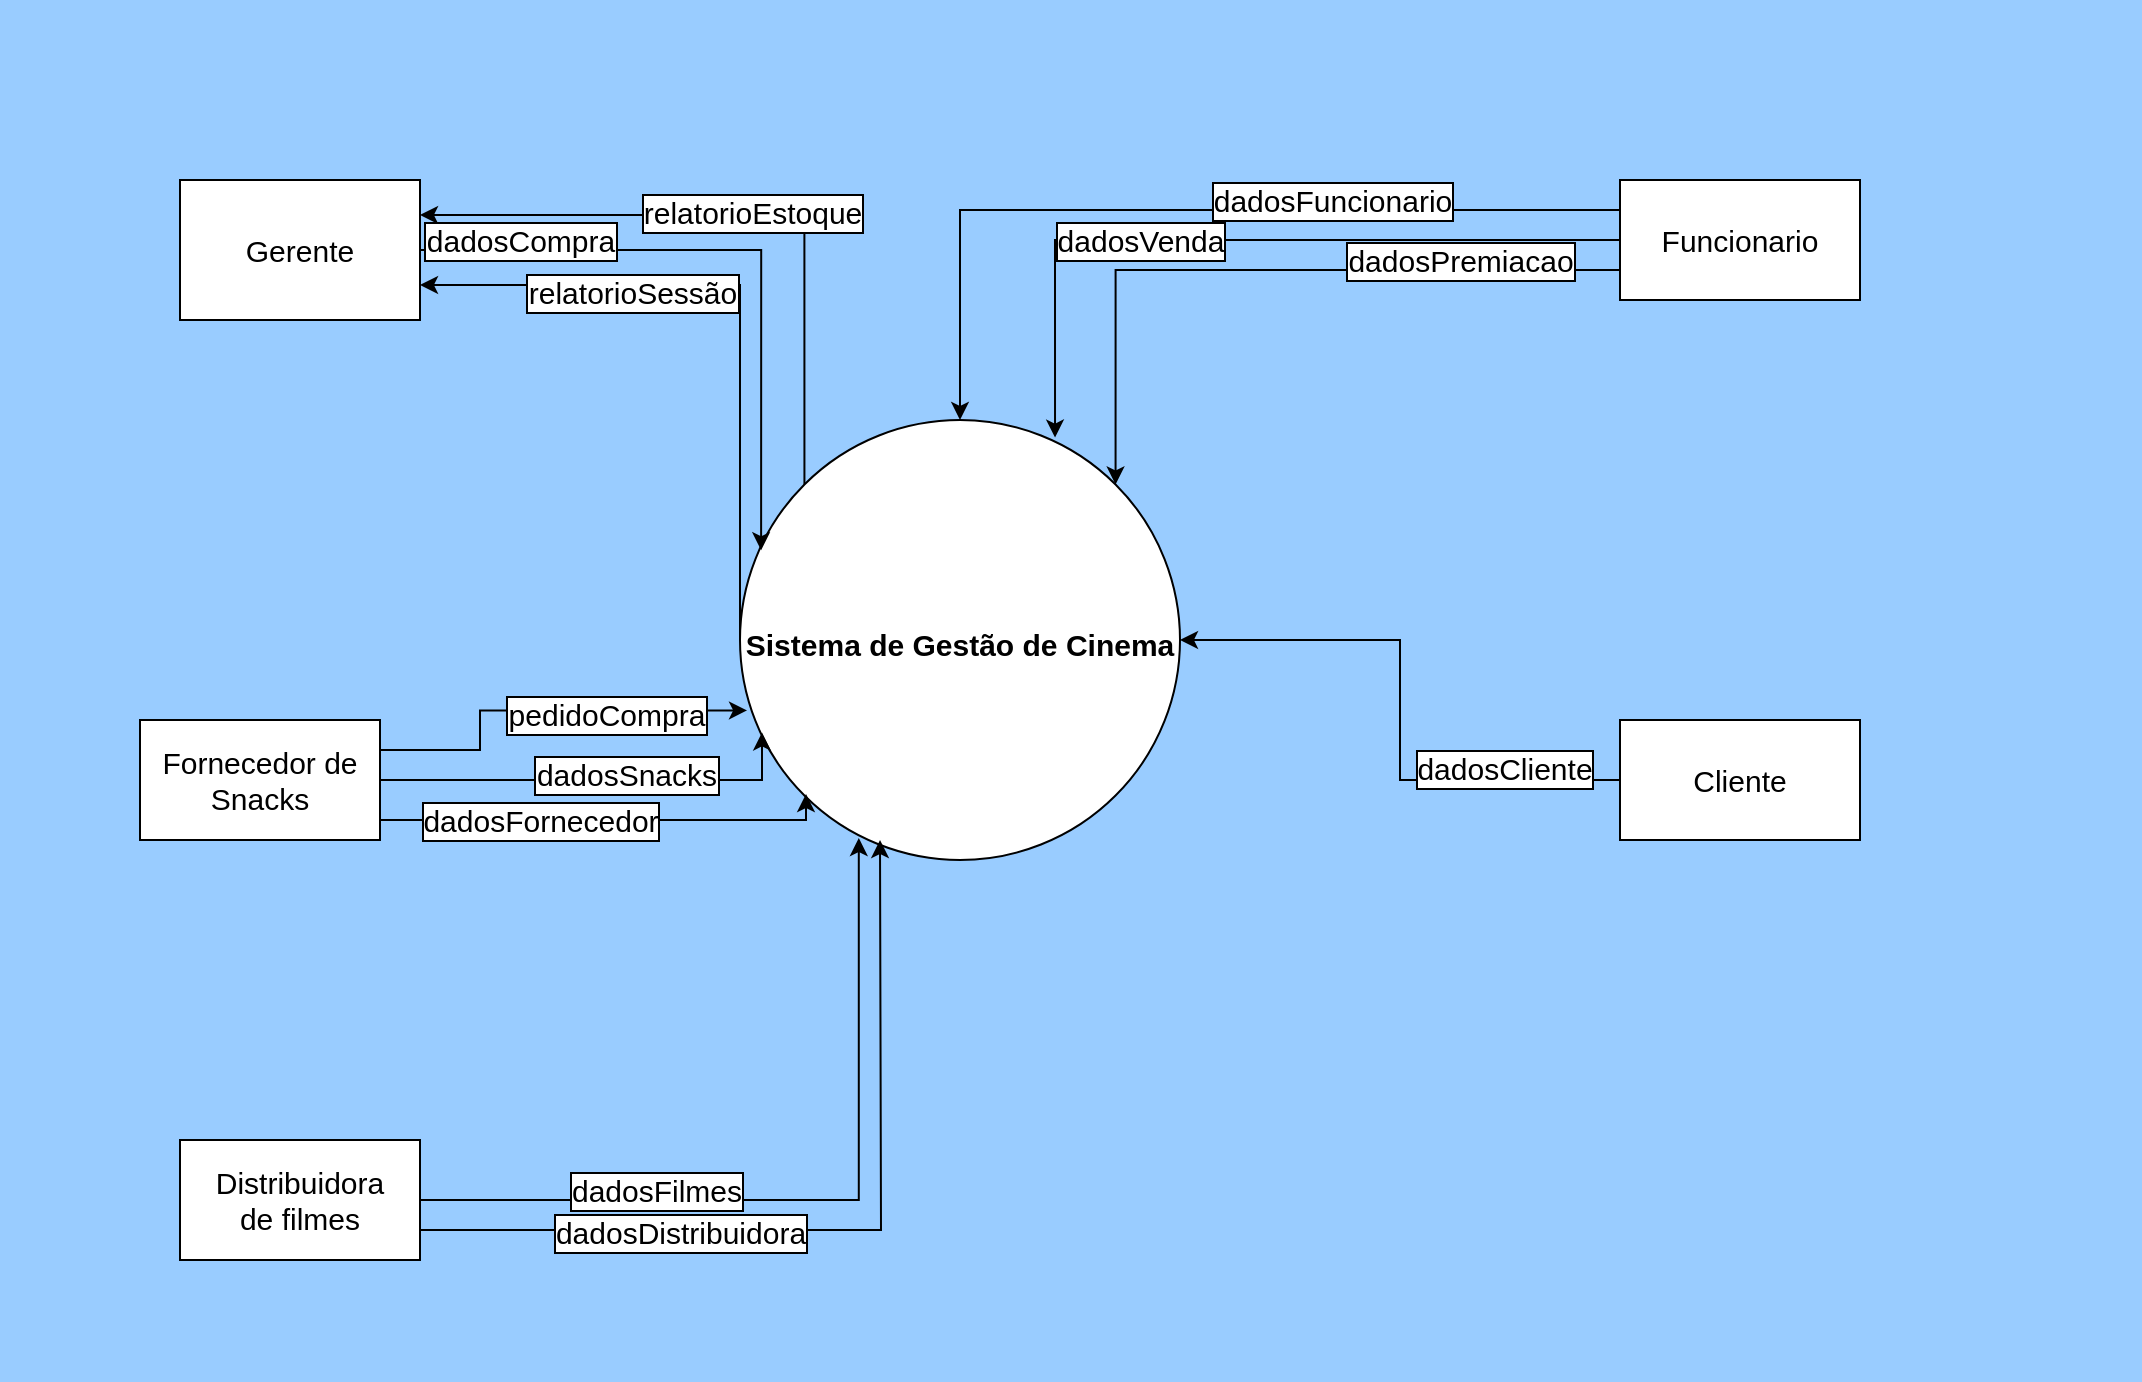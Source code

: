 <mxfile version="18.2.0" type="device"><diagram id="LS3FffXtHqIex8GL3xP4" name="Page-1"><mxGraphModel dx="1994" dy="1080" grid="1" gridSize="10" guides="1" tooltips="1" connect="1" arrows="1" fold="1" page="1" pageScale="1" pageWidth="827" pageHeight="1169" background="#99CCFF" math="0" shadow="0"><root><mxCell id="0"/><mxCell id="1" parent="0"/><mxCell id="ejeWmV05x5ci_U8K-zs0-18" style="edgeStyle=orthogonalEdgeStyle;rounded=0;orthogonalLoop=1;jettySize=auto;html=1;exitX=0;exitY=0.5;exitDx=0;exitDy=0;entryX=1;entryY=0.75;entryDx=0;entryDy=0;startArrow=none;startFill=0;endArrow=classic;endFill=1;" parent="1" source="ooCWUJqwgGTti41aueYJ-1" target="ooCWUJqwgGTti41aueYJ-5" edge="1"><mxGeometry relative="1" as="geometry"><Array as="points"><mxPoint x="380" y="193"/></Array></mxGeometry></mxCell><mxCell id="ejeWmV05x5ci_U8K-zs0-20" style="edgeStyle=orthogonalEdgeStyle;rounded=0;orthogonalLoop=1;jettySize=auto;html=1;exitX=0;exitY=0;exitDx=0;exitDy=0;entryX=1;entryY=0.25;entryDx=0;entryDy=0;startArrow=none;startFill=0;endArrow=classic;endFill=1;" parent="1" source="ooCWUJqwgGTti41aueYJ-1" target="ooCWUJqwgGTti41aueYJ-5" edge="1"><mxGeometry relative="1" as="geometry"><Array as="points"><mxPoint x="412" y="158"/></Array></mxGeometry></mxCell><object label="&lt;h1&gt;&lt;font style=&quot;font-size: 15px;&quot;&gt;Sistema de Gestão de Cinema&lt;/font&gt;&lt;/h1&gt;" id="ooCWUJqwgGTti41aueYJ-1"><mxCell style="ellipse;whiteSpace=wrap;html=1;aspect=fixed;strokeOpacity=100;sketch=0;gradientColor=none;" parent="1" vertex="1"><mxGeometry x="380" y="260" width="220" height="220" as="geometry"/></mxCell></object><mxCell id="ooCWUJqwgGTti41aueYJ-34" style="edgeStyle=orthogonalEdgeStyle;rounded=0;orthogonalLoop=1;jettySize=auto;html=1;exitX=1;exitY=0.75;exitDx=0;exitDy=0;entryX=0.15;entryY=0.85;entryDx=0;entryDy=0;entryPerimeter=0;fontSize=15;startArrow=none;startFill=0;endArrow=classic;endFill=1;" parent="1" source="ooCWUJqwgGTti41aueYJ-2" target="ooCWUJqwgGTti41aueYJ-1" edge="1"><mxGeometry relative="1" as="geometry"><Array as="points"><mxPoint x="200" y="460"/><mxPoint x="413" y="460"/></Array></mxGeometry></mxCell><mxCell id="ooCWUJqwgGTti41aueYJ-35" style="edgeStyle=orthogonalEdgeStyle;rounded=0;orthogonalLoop=1;jettySize=auto;html=1;exitX=1;exitY=0.5;exitDx=0;exitDy=0;entryX=0.05;entryY=0.71;entryDx=0;entryDy=0;entryPerimeter=0;fontSize=15;startArrow=none;startFill=0;endArrow=classic;endFill=1;" parent="1" source="ooCWUJqwgGTti41aueYJ-2" target="ooCWUJqwgGTti41aueYJ-1" edge="1"><mxGeometry relative="1" as="geometry"><Array as="points"><mxPoint x="391" y="440"/></Array></mxGeometry></mxCell><mxCell id="ejeWmV05x5ci_U8K-zs0-21" style="edgeStyle=orthogonalEdgeStyle;rounded=0;orthogonalLoop=1;jettySize=auto;html=1;exitX=1;exitY=0.25;exitDx=0;exitDy=0;entryX=0.016;entryY=0.66;entryDx=0;entryDy=0;entryPerimeter=0;startArrow=none;startFill=0;endArrow=classic;endFill=1;" parent="1" source="ooCWUJqwgGTti41aueYJ-2" target="ooCWUJqwgGTti41aueYJ-1" edge="1"><mxGeometry relative="1" as="geometry"><Array as="points"><mxPoint x="250" y="425"/><mxPoint x="250" y="405"/></Array></mxGeometry></mxCell><mxCell id="ooCWUJqwgGTti41aueYJ-2" value="Fornecedor de Snacks" style="rounded=0;whiteSpace=wrap;html=1;fontSize=15;" parent="1" vertex="1"><mxGeometry x="80" y="410" width="120" height="60" as="geometry"/></mxCell><mxCell id="ooCWUJqwgGTti41aueYJ-36" style="edgeStyle=orthogonalEdgeStyle;rounded=0;orthogonalLoop=1;jettySize=auto;html=1;exitX=0;exitY=0.25;exitDx=0;exitDy=0;entryX=0.5;entryY=0;entryDx=0;entryDy=0;fontSize=15;startArrow=none;startFill=0;endArrow=classic;endFill=1;" parent="1" source="ooCWUJqwgGTti41aueYJ-4" target="ooCWUJqwgGTti41aueYJ-1" edge="1"><mxGeometry relative="1" as="geometry"/></mxCell><mxCell id="ooCWUJqwgGTti41aueYJ-37" style="edgeStyle=orthogonalEdgeStyle;rounded=0;orthogonalLoop=1;jettySize=auto;html=1;exitX=0;exitY=0.5;exitDx=0;exitDy=0;fontSize=15;startArrow=none;startFill=0;endArrow=classic;endFill=1;entryX=0.716;entryY=0.04;entryDx=0;entryDy=0;entryPerimeter=0;" parent="1" source="ooCWUJqwgGTti41aueYJ-4" target="ooCWUJqwgGTti41aueYJ-1" edge="1"><mxGeometry relative="1" as="geometry"><mxPoint x="413" y="290" as="targetPoint"/></mxGeometry></mxCell><mxCell id="ejeWmV05x5ci_U8K-zs0-16" style="edgeStyle=orthogonalEdgeStyle;rounded=0;orthogonalLoop=1;jettySize=auto;html=1;exitX=0;exitY=0.75;exitDx=0;exitDy=0;startArrow=none;startFill=0;endArrow=classic;endFill=1;entryX=1;entryY=0;entryDx=0;entryDy=0;" parent="1" source="ooCWUJqwgGTti41aueYJ-4" target="ooCWUJqwgGTti41aueYJ-1" edge="1"><mxGeometry relative="1" as="geometry"><mxPoint x="830.0" y="330" as="targetPoint"/></mxGeometry></mxCell><mxCell id="ooCWUJqwgGTti41aueYJ-4" value="Funcionario" style="rounded=0;whiteSpace=wrap;html=1;fontSize=15;" parent="1" vertex="1"><mxGeometry x="820" y="140" width="120" height="60" as="geometry"/></mxCell><mxCell id="ejeWmV05x5ci_U8K-zs0-17" style="edgeStyle=orthogonalEdgeStyle;rounded=0;orthogonalLoop=1;jettySize=auto;html=1;exitX=1;exitY=0.5;exitDx=0;exitDy=0;entryX=0.048;entryY=0.296;entryDx=0;entryDy=0;entryPerimeter=0;startArrow=none;startFill=0;endArrow=classic;endFill=1;" parent="1" source="ooCWUJqwgGTti41aueYJ-5" target="ooCWUJqwgGTti41aueYJ-1" edge="1"><mxGeometry relative="1" as="geometry"/></mxCell><mxCell id="ooCWUJqwgGTti41aueYJ-5" value="Gerente&lt;br&gt;" style="rounded=0;whiteSpace=wrap;html=1;fontSize=15;" parent="1" vertex="1"><mxGeometry x="100" y="140" width="120" height="70" as="geometry"/></mxCell><mxCell id="ooCWUJqwgGTti41aueYJ-32" style="edgeStyle=orthogonalEdgeStyle;rounded=0;orthogonalLoop=1;jettySize=auto;html=1;exitX=1;exitY=0.75;exitDx=0;exitDy=0;fontSize=15;startArrow=none;startFill=0;endArrow=classic;endFill=1;" parent="1" source="ooCWUJqwgGTti41aueYJ-6" edge="1"><mxGeometry relative="1" as="geometry"><mxPoint x="450" y="470" as="targetPoint"/></mxGeometry></mxCell><mxCell id="ooCWUJqwgGTti41aueYJ-33" style="edgeStyle=orthogonalEdgeStyle;rounded=0;orthogonalLoop=1;jettySize=auto;html=1;exitX=1;exitY=0.5;exitDx=0;exitDy=0;entryX=0.27;entryY=0.95;entryDx=0;entryDy=0;fontSize=15;startArrow=none;startFill=0;endArrow=classic;endFill=1;entryPerimeter=0;" parent="1" source="ooCWUJqwgGTti41aueYJ-6" target="ooCWUJqwgGTti41aueYJ-1" edge="1"><mxGeometry relative="1" as="geometry"/></mxCell><mxCell id="ooCWUJqwgGTti41aueYJ-6" value="Distribuidora&lt;br&gt;de filmes" style="rounded=0;whiteSpace=wrap;html=1;fontSize=15;" parent="1" vertex="1"><mxGeometry x="100" y="620" width="120" height="60" as="geometry"/></mxCell><mxCell id="ooCWUJqwgGTti41aueYJ-16" value="dadosFornecedor&lt;br&gt;" style="edgeLabel;html=1;align=center;verticalAlign=middle;resizable=0;points=[];fontSize=15;labelBorderColor=default;" parent="1" vertex="1" connectable="0"><mxGeometry x="280" y="460" as="geometry"/></mxCell><mxCell id="ooCWUJqwgGTti41aueYJ-17" value="dadosDistribuidora&lt;br&gt;" style="edgeLabel;html=1;align=center;verticalAlign=top;resizable=0;points=[];fontSize=15;labelBorderColor=default;" parent="1" vertex="1" connectable="0"><mxGeometry x="350" y="650" as="geometry"/></mxCell><mxCell id="ooCWUJqwgGTti41aueYJ-19" value="dadosFilmes&lt;br&gt;" style="edgeLabel;html=1;align=center;verticalAlign=top;resizable=0;points=[];fontSize=15;labelBackgroundColor=#FFFFFF;labelBorderColor=default;" parent="1" vertex="1" connectable="0"><mxGeometry x="330" y="630" as="geometry"><mxPoint x="8" y="-1" as="offset"/></mxGeometry></mxCell><mxCell id="ooCWUJqwgGTti41aueYJ-22" value="dadosSnacks" style="edgeLabel;html=1;align=center;verticalAlign=middle;resizable=0;points=[];fontSize=15;labelBorderColor=default;" parent="1" vertex="1" connectable="0"><mxGeometry x="320" y="430" as="geometry"><mxPoint x="3" y="7" as="offset"/></mxGeometry></mxCell><mxCell id="ooCWUJqwgGTti41aueYJ-38" value="dadosFuncionario" style="edgeLabel;html=1;align=center;verticalAlign=middle;resizable=0;points=[];fontSize=15;labelBorderColor=default;" parent="1" vertex="1" connectable="0"><mxGeometry x="720" y="520" as="geometry"><mxPoint x="-44" y="-370" as="offset"/></mxGeometry></mxCell><mxCell id="ooCWUJqwgGTti41aueYJ-39" value="dadosVenda" style="edgeLabel;html=1;align=center;verticalAlign=middle;resizable=0;points=[];fontSize=15;labelBorderColor=default;" parent="1" vertex="1" connectable="0"><mxGeometry x="580" y="170" as="geometry"/></mxCell><mxCell id="ooCWUJqwgGTti41aueYJ-41" value="dadosCompra&lt;br&gt;" style="edgeLabel;html=1;align=center;verticalAlign=middle;resizable=0;points=[];fontSize=15;labelBorderColor=default;" parent="1" vertex="1" connectable="0"><mxGeometry x="270" y="170" as="geometry"/></mxCell><mxCell id="ooCWUJqwgGTti41aueYJ-45" value="relatorioSessão" style="edgeLabel;html=1;align=center;verticalAlign=middle;resizable=0;points=[];fontSize=15;labelBorderColor=default;" parent="1" vertex="1" connectable="0"><mxGeometry x="320" y="200" as="geometry"><mxPoint x="6" y="-4" as="offset"/></mxGeometry></mxCell><mxCell id="ejeWmV05x5ci_U8K-zs0-2" value="pedidoCompra" style="edgeLabel;html=1;align=center;verticalAlign=middle;resizable=0;points=[];fontSize=15;labelBorderColor=default;" parent="1" connectable="0" vertex="1"><mxGeometry x="310" y="400" as="geometry"><mxPoint x="3" y="7" as="offset"/></mxGeometry></mxCell><mxCell id="ejeWmV05x5ci_U8K-zs0-5" value="relatorioEstoque" style="edgeLabel;html=1;align=center;verticalAlign=middle;resizable=0;points=[];fontSize=15;labelBorderColor=default;" parent="1" connectable="0" vertex="1"><mxGeometry x="380" y="160" as="geometry"><mxPoint x="6" y="-4" as="offset"/></mxGeometry></mxCell><mxCell id="ejeWmV05x5ci_U8K-zs0-10" value="dadosPremiacao" style="edgeLabel;html=1;align=center;verticalAlign=middle;resizable=0;points=[];fontSize=15;labelBorderColor=default;" parent="1" connectable="0" vertex="1"><mxGeometry x="740" y="180" as="geometry"/></mxCell><mxCell id="ejeWmV05x5ci_U8K-zs0-14" style="edgeStyle=orthogonalEdgeStyle;rounded=0;orthogonalLoop=1;jettySize=auto;html=1;exitX=0;exitY=0.5;exitDx=0;exitDy=0;startArrow=none;startFill=0;endArrow=classic;endFill=1;entryX=1;entryY=0.5;entryDx=0;entryDy=0;" parent="1" source="ejeWmV05x5ci_U8K-zs0-13" target="ooCWUJqwgGTti41aueYJ-1" edge="1"><mxGeometry relative="1" as="geometry"><mxPoint x="630" y="292" as="targetPoint"/></mxGeometry></mxCell><mxCell id="ejeWmV05x5ci_U8K-zs0-13" value="Cliente" style="rounded=0;whiteSpace=wrap;html=1;fontSize=15;" parent="1" vertex="1"><mxGeometry x="820" y="410" width="120" height="60" as="geometry"/></mxCell><mxCell id="ejeWmV05x5ci_U8K-zs0-15" value="dadosCliente" style="edgeLabel;html=1;align=center;verticalAlign=middle;resizable=0;points=[];fontSize=15;labelBorderColor=default;" parent="1" connectable="0" vertex="1"><mxGeometry x="770" y="440" as="geometry"><mxPoint x="-8" y="-6" as="offset"/></mxGeometry></mxCell><mxCell id="QNnnmoadUbaTAYy1q028-1" value="&amp;nbsp;" style="text;html=1;align=center;verticalAlign=middle;resizable=0;points=[];autosize=1;strokeColor=none;fillColor=none;" vertex="1" parent="1"><mxGeometry x="10" y="390" width="20" height="20" as="geometry"/></mxCell><mxCell id="QNnnmoadUbaTAYy1q028-2" value="&amp;nbsp;" style="text;html=1;align=center;verticalAlign=middle;resizable=0;points=[];autosize=1;strokeColor=none;fillColor=none;" vertex="1" parent="1"><mxGeometry x="490" y="720" width="20" height="20" as="geometry"/></mxCell><mxCell id="QNnnmoadUbaTAYy1q028-3" value="&amp;nbsp;" style="text;html=1;align=center;verticalAlign=middle;resizable=0;points=[];autosize=1;strokeColor=none;fillColor=none;" vertex="1" parent="1"><mxGeometry x="1060" y="280" width="20" height="20" as="geometry"/></mxCell><mxCell id="QNnnmoadUbaTAYy1q028-4" value="&amp;nbsp;&lt;br&gt;" style="text;html=1;align=center;verticalAlign=middle;resizable=0;points=[];autosize=1;strokeColor=none;fillColor=none;" vertex="1" parent="1"><mxGeometry x="450" y="50" width="20" height="20" as="geometry"/></mxCell></root></mxGraphModel></diagram></mxfile>